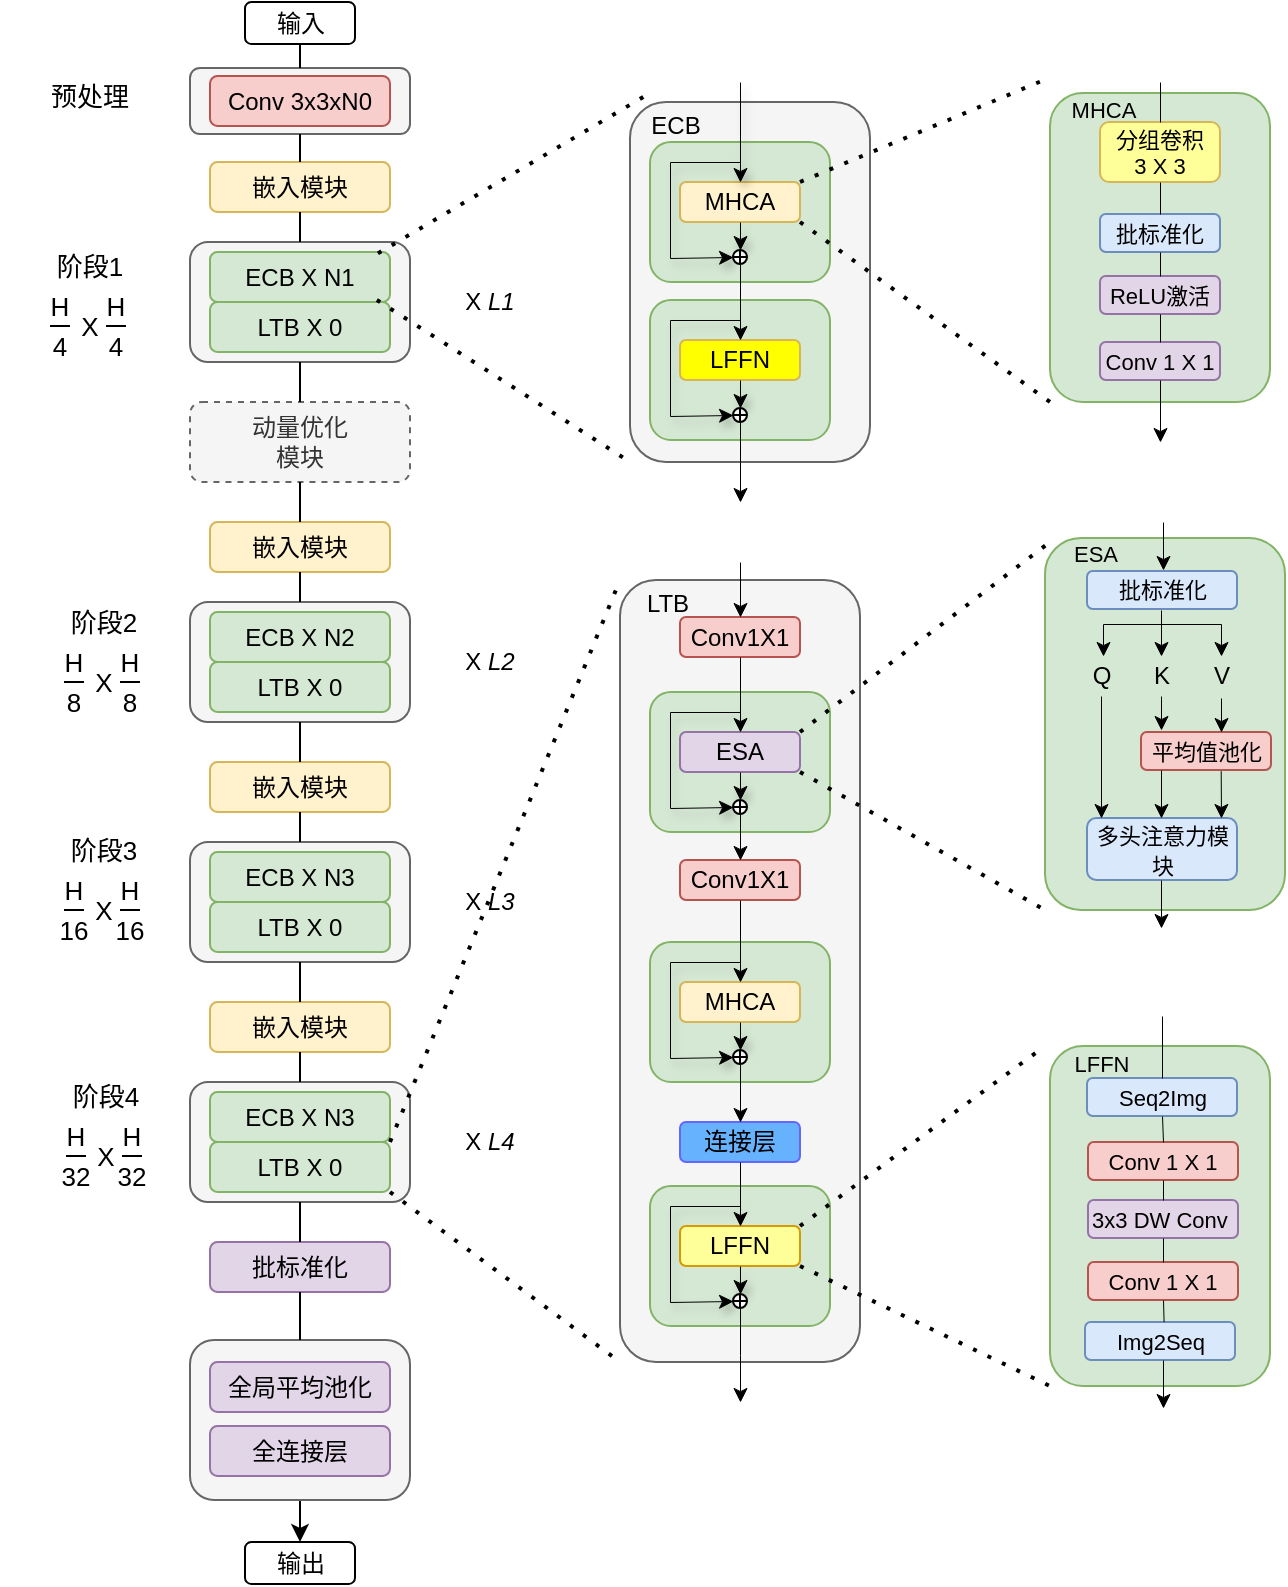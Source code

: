 <mxfile version="24.4.13" type="github">
  <diagram name="第 1 页" id="dL2JhPHmPu2rc8Nrpaij">
    <mxGraphModel dx="1027" dy="553" grid="1" gridSize="10" guides="1" tooltips="1" connect="1" arrows="1" fold="1" page="1" pageScale="1" pageWidth="827" pageHeight="1169" math="0" shadow="0">
      <root>
        <mxCell id="0" />
        <mxCell id="1" parent="0" />
        <mxCell id="4q-luSEJ-cqU_wQdithi-1" value="输入" style="rounded=1;whiteSpace=wrap;html=1;" vertex="1" parent="1">
          <mxGeometry x="207.5" y="70" width="55" height="21" as="geometry" />
        </mxCell>
        <mxCell id="4q-luSEJ-cqU_wQdithi-2" value="" style="whiteSpace=wrap;html=1;rounded=1;fillColor=#f5f5f5;fontColor=#333333;strokeColor=#666666;" vertex="1" parent="1">
          <mxGeometry x="180" y="103" width="110" height="33" as="geometry" />
        </mxCell>
        <mxCell id="4q-luSEJ-cqU_wQdithi-4" value="Conv 3x3xN0" style="whiteSpace=wrap;html=1;rounded=1;fillColor=#f8cecc;strokeColor=#b85450;" vertex="1" parent="1">
          <mxGeometry x="190" y="107" width="90" height="25" as="geometry" />
        </mxCell>
        <mxCell id="4q-luSEJ-cqU_wQdithi-7" value="嵌入模块" style="whiteSpace=wrap;html=1;rounded=1;fillColor=#fff2cc;strokeColor=#d6b656;" vertex="1" parent="1">
          <mxGeometry x="190" y="150" width="90" height="25" as="geometry" />
        </mxCell>
        <mxCell id="4q-luSEJ-cqU_wQdithi-11" value="" style="endArrow=none;html=1;rounded=0;exitX=0.5;exitY=1;exitDx=0;exitDy=0;entryX=0.5;entryY=0;entryDx=0;entryDy=0;" edge="1" parent="1" source="4q-luSEJ-cqU_wQdithi-1" target="4q-luSEJ-cqU_wQdithi-2">
          <mxGeometry width="50" height="50" relative="1" as="geometry">
            <mxPoint x="335" y="120" as="sourcePoint" />
            <mxPoint x="385" y="70" as="targetPoint" />
          </mxGeometry>
        </mxCell>
        <mxCell id="4q-luSEJ-cqU_wQdithi-12" value="" style="endArrow=none;html=1;rounded=0;entryX=0.5;entryY=1;entryDx=0;entryDy=0;exitX=0.5;exitY=0;exitDx=0;exitDy=0;" edge="1" parent="1" source="4q-luSEJ-cqU_wQdithi-7" target="4q-luSEJ-cqU_wQdithi-2">
          <mxGeometry width="50" height="50" relative="1" as="geometry">
            <mxPoint x="275" y="150" as="sourcePoint" />
            <mxPoint x="405" y="130" as="targetPoint" />
            <Array as="points">
              <mxPoint x="235" y="140" />
            </Array>
          </mxGeometry>
        </mxCell>
        <mxCell id="4q-luSEJ-cqU_wQdithi-13" value="" style="rounded=1;whiteSpace=wrap;html=1;fillColor=#f5f5f5;fontColor=#333333;strokeColor=#666666;" vertex="1" parent="1">
          <mxGeometry x="180" y="190" width="110" height="60" as="geometry" />
        </mxCell>
        <mxCell id="4q-luSEJ-cqU_wQdithi-14" value="ECB X N1" style="whiteSpace=wrap;html=1;rounded=1;fillColor=#d5e8d4;strokeColor=#82b366;" vertex="1" parent="1">
          <mxGeometry x="190" y="195" width="90" height="25" as="geometry" />
        </mxCell>
        <mxCell id="4q-luSEJ-cqU_wQdithi-15" value="LTB X 0" style="whiteSpace=wrap;html=1;rounded=1;fillColor=#d5e8d4;strokeColor=#82b366;" vertex="1" parent="1">
          <mxGeometry x="190" y="220" width="90" height="25" as="geometry" />
        </mxCell>
        <mxCell id="4q-luSEJ-cqU_wQdithi-16" value="动量优化&lt;div&gt;模块&lt;/div&gt;" style="rounded=1;whiteSpace=wrap;html=1;dashed=1;fillColor=#f5f5f5;fontColor=#333333;strokeColor=#666666;" vertex="1" parent="1">
          <mxGeometry x="180" y="270" width="110" height="40" as="geometry" />
        </mxCell>
        <mxCell id="4q-luSEJ-cqU_wQdithi-17" value="嵌入模块" style="whiteSpace=wrap;html=1;rounded=1;fillColor=#fff2cc;strokeColor=#d6b656;" vertex="1" parent="1">
          <mxGeometry x="190" y="330" width="90" height="25" as="geometry" />
        </mxCell>
        <mxCell id="4q-luSEJ-cqU_wQdithi-18" value="" style="rounded=1;whiteSpace=wrap;html=1;fillColor=#f5f5f5;fontColor=#333333;strokeColor=#666666;" vertex="1" parent="1">
          <mxGeometry x="180" y="370" width="110" height="60" as="geometry" />
        </mxCell>
        <mxCell id="4q-luSEJ-cqU_wQdithi-19" value="ECB X N2" style="whiteSpace=wrap;html=1;rounded=1;fillColor=#d5e8d4;strokeColor=#82b366;" vertex="1" parent="1">
          <mxGeometry x="190" y="375" width="90" height="25" as="geometry" />
        </mxCell>
        <mxCell id="4q-luSEJ-cqU_wQdithi-20" value="LTB X 0" style="whiteSpace=wrap;html=1;rounded=1;fillColor=#d5e8d4;strokeColor=#82b366;" vertex="1" parent="1">
          <mxGeometry x="190" y="400" width="90" height="25" as="geometry" />
        </mxCell>
        <mxCell id="4q-luSEJ-cqU_wQdithi-21" value="嵌入模块" style="whiteSpace=wrap;html=1;rounded=1;fillColor=#fff2cc;strokeColor=#d6b656;" vertex="1" parent="1">
          <mxGeometry x="190" y="450" width="90" height="25" as="geometry" />
        </mxCell>
        <mxCell id="4q-luSEJ-cqU_wQdithi-22" value="" style="rounded=1;whiteSpace=wrap;html=1;fillColor=#f5f5f5;fontColor=#333333;strokeColor=#666666;" vertex="1" parent="1">
          <mxGeometry x="180" y="490" width="110" height="60" as="geometry" />
        </mxCell>
        <mxCell id="4q-luSEJ-cqU_wQdithi-23" value="ECB X N3" style="whiteSpace=wrap;html=1;rounded=1;fillColor=#d5e8d4;strokeColor=#82b366;" vertex="1" parent="1">
          <mxGeometry x="190" y="495" width="90" height="25" as="geometry" />
        </mxCell>
        <mxCell id="4q-luSEJ-cqU_wQdithi-24" value="LTB X 0" style="whiteSpace=wrap;html=1;rounded=1;fillColor=#d5e8d4;strokeColor=#82b366;" vertex="1" parent="1">
          <mxGeometry x="190" y="520" width="90" height="25" as="geometry" />
        </mxCell>
        <mxCell id="4q-luSEJ-cqU_wQdithi-25" value="嵌入模块" style="whiteSpace=wrap;html=1;rounded=1;fillColor=#fff2cc;strokeColor=#d6b656;" vertex="1" parent="1">
          <mxGeometry x="190" y="570" width="90" height="25" as="geometry" />
        </mxCell>
        <mxCell id="4q-luSEJ-cqU_wQdithi-29" value="" style="rounded=1;whiteSpace=wrap;html=1;fillColor=#f5f5f5;fontColor=#333333;strokeColor=#666666;" vertex="1" parent="1">
          <mxGeometry x="180" y="610" width="110" height="60" as="geometry" />
        </mxCell>
        <mxCell id="4q-luSEJ-cqU_wQdithi-30" value="ECB X N3" style="whiteSpace=wrap;html=1;rounded=1;fillColor=#d5e8d4;strokeColor=#82b366;" vertex="1" parent="1">
          <mxGeometry x="190" y="615" width="90" height="25" as="geometry" />
        </mxCell>
        <mxCell id="4q-luSEJ-cqU_wQdithi-31" value="LTB X 0" style="whiteSpace=wrap;html=1;rounded=1;fillColor=#d5e8d4;strokeColor=#82b366;" vertex="1" parent="1">
          <mxGeometry x="190" y="640" width="90" height="25" as="geometry" />
        </mxCell>
        <mxCell id="4q-luSEJ-cqU_wQdithi-32" value="批标准化" style="whiteSpace=wrap;html=1;rounded=1;fillColor=#e1d5e7;strokeColor=#9673a6;" vertex="1" parent="1">
          <mxGeometry x="190" y="690" width="90" height="25" as="geometry" />
        </mxCell>
        <mxCell id="4q-luSEJ-cqU_wQdithi-38" value="" style="edgeStyle=orthogonalEdgeStyle;rounded=0;orthogonalLoop=1;jettySize=auto;html=1;" edge="1" parent="1" source="4q-luSEJ-cqU_wQdithi-33" target="4q-luSEJ-cqU_wQdithi-37">
          <mxGeometry relative="1" as="geometry" />
        </mxCell>
        <mxCell id="4q-luSEJ-cqU_wQdithi-33" value="" style="rounded=1;whiteSpace=wrap;html=1;fillColor=#f5f5f5;fontColor=#333333;strokeColor=#666666;" vertex="1" parent="1">
          <mxGeometry x="180" y="739" width="110" height="80" as="geometry" />
        </mxCell>
        <mxCell id="4q-luSEJ-cqU_wQdithi-34" value="全局平均池化" style="whiteSpace=wrap;html=1;rounded=1;fillColor=#e1d5e7;strokeColor=#9673a6;" vertex="1" parent="1">
          <mxGeometry x="190" y="750" width="90" height="25" as="geometry" />
        </mxCell>
        <mxCell id="4q-luSEJ-cqU_wQdithi-35" value="全连接层" style="whiteSpace=wrap;html=1;rounded=1;fillColor=#e1d5e7;strokeColor=#9673a6;" vertex="1" parent="1">
          <mxGeometry x="190" y="782" width="90" height="25" as="geometry" />
        </mxCell>
        <mxCell id="4q-luSEJ-cqU_wQdithi-37" value="输出" style="whiteSpace=wrap;html=1;rounded=1;" vertex="1" parent="1">
          <mxGeometry x="207.5" y="840" width="55" height="21" as="geometry" />
        </mxCell>
        <mxCell id="4q-luSEJ-cqU_wQdithi-39" value="" style="endArrow=none;html=1;rounded=0;entryX=0.5;entryY=1;entryDx=0;entryDy=0;exitX=0.5;exitY=0;exitDx=0;exitDy=0;" edge="1" parent="1" source="4q-luSEJ-cqU_wQdithi-13" target="4q-luSEJ-cqU_wQdithi-7">
          <mxGeometry width="50" height="50" relative="1" as="geometry">
            <mxPoint x="340" y="180" as="sourcePoint" />
            <mxPoint x="390" y="130" as="targetPoint" />
          </mxGeometry>
        </mxCell>
        <mxCell id="4q-luSEJ-cqU_wQdithi-40" value="" style="endArrow=none;html=1;rounded=0;exitX=0.5;exitY=1;exitDx=0;exitDy=0;entryX=0.5;entryY=0;entryDx=0;entryDy=0;" edge="1" parent="1" source="4q-luSEJ-cqU_wQdithi-13" target="4q-luSEJ-cqU_wQdithi-16">
          <mxGeometry width="50" height="50" relative="1" as="geometry">
            <mxPoint x="370" y="270" as="sourcePoint" />
            <mxPoint x="420" y="220" as="targetPoint" />
          </mxGeometry>
        </mxCell>
        <mxCell id="4q-luSEJ-cqU_wQdithi-41" value="" style="endArrow=none;html=1;rounded=0;exitX=0.5;exitY=1;exitDx=0;exitDy=0;entryX=0.5;entryY=0;entryDx=0;entryDy=0;" edge="1" parent="1" source="4q-luSEJ-cqU_wQdithi-16" target="4q-luSEJ-cqU_wQdithi-17">
          <mxGeometry width="50" height="50" relative="1" as="geometry">
            <mxPoint x="450" y="300" as="sourcePoint" />
            <mxPoint x="500" y="250" as="targetPoint" />
          </mxGeometry>
        </mxCell>
        <mxCell id="4q-luSEJ-cqU_wQdithi-42" value="" style="endArrow=none;html=1;rounded=0;exitX=0.5;exitY=1;exitDx=0;exitDy=0;entryX=0.5;entryY=0;entryDx=0;entryDy=0;" edge="1" parent="1" source="4q-luSEJ-cqU_wQdithi-17" target="4q-luSEJ-cqU_wQdithi-18">
          <mxGeometry width="50" height="50" relative="1" as="geometry">
            <mxPoint x="400" y="340" as="sourcePoint" />
            <mxPoint x="450" y="290" as="targetPoint" />
          </mxGeometry>
        </mxCell>
        <mxCell id="4q-luSEJ-cqU_wQdithi-43" value="" style="endArrow=none;html=1;rounded=0;exitX=0.5;exitY=1;exitDx=0;exitDy=0;entryX=0.5;entryY=0;entryDx=0;entryDy=0;" edge="1" parent="1" source="4q-luSEJ-cqU_wQdithi-18" target="4q-luSEJ-cqU_wQdithi-21">
          <mxGeometry width="50" height="50" relative="1" as="geometry">
            <mxPoint x="360" y="400" as="sourcePoint" />
            <mxPoint x="410" y="350" as="targetPoint" />
          </mxGeometry>
        </mxCell>
        <mxCell id="4q-luSEJ-cqU_wQdithi-44" value="" style="endArrow=none;html=1;rounded=0;exitX=0.5;exitY=1;exitDx=0;exitDy=0;entryX=0.5;entryY=0;entryDx=0;entryDy=0;" edge="1" parent="1" source="4q-luSEJ-cqU_wQdithi-21" target="4q-luSEJ-cqU_wQdithi-22">
          <mxGeometry width="50" height="50" relative="1" as="geometry">
            <mxPoint x="380" y="500" as="sourcePoint" />
            <mxPoint x="430" y="450" as="targetPoint" />
          </mxGeometry>
        </mxCell>
        <mxCell id="4q-luSEJ-cqU_wQdithi-45" value="" style="endArrow=none;html=1;rounded=0;exitX=0.5;exitY=1;exitDx=0;exitDy=0;entryX=0.5;entryY=0;entryDx=0;entryDy=0;" edge="1" parent="1" source="4q-luSEJ-cqU_wQdithi-22" target="4q-luSEJ-cqU_wQdithi-25">
          <mxGeometry width="50" height="50" relative="1" as="geometry">
            <mxPoint x="400" y="550" as="sourcePoint" />
            <mxPoint x="450" y="500" as="targetPoint" />
          </mxGeometry>
        </mxCell>
        <mxCell id="4q-luSEJ-cqU_wQdithi-46" value="" style="endArrow=none;html=1;rounded=0;exitX=0.5;exitY=1;exitDx=0;exitDy=0;entryX=0.5;entryY=0;entryDx=0;entryDy=0;" edge="1" parent="1" source="4q-luSEJ-cqU_wQdithi-25" target="4q-luSEJ-cqU_wQdithi-29">
          <mxGeometry width="50" height="50" relative="1" as="geometry">
            <mxPoint x="360" y="660" as="sourcePoint" />
            <mxPoint x="410" y="610" as="targetPoint" />
          </mxGeometry>
        </mxCell>
        <mxCell id="4q-luSEJ-cqU_wQdithi-47" value="" style="endArrow=none;html=1;rounded=0;exitX=0.5;exitY=1;exitDx=0;exitDy=0;entryX=0.5;entryY=0;entryDx=0;entryDy=0;" edge="1" parent="1" source="4q-luSEJ-cqU_wQdithi-29" target="4q-luSEJ-cqU_wQdithi-32">
          <mxGeometry width="50" height="50" relative="1" as="geometry">
            <mxPoint x="410" y="700" as="sourcePoint" />
            <mxPoint x="460" y="650" as="targetPoint" />
          </mxGeometry>
        </mxCell>
        <mxCell id="4q-luSEJ-cqU_wQdithi-48" value="" style="endArrow=none;html=1;rounded=0;exitX=0.5;exitY=1;exitDx=0;exitDy=0;entryX=0.5;entryY=0;entryDx=0;entryDy=0;" edge="1" parent="1" source="4q-luSEJ-cqU_wQdithi-32" target="4q-luSEJ-cqU_wQdithi-33">
          <mxGeometry width="50" height="50" relative="1" as="geometry">
            <mxPoint x="360" y="730" as="sourcePoint" />
            <mxPoint x="410" y="680" as="targetPoint" />
          </mxGeometry>
        </mxCell>
        <mxCell id="4q-luSEJ-cqU_wQdithi-49" value="&lt;font style=&quot;font-size: 13px;&quot;&gt;预处理&lt;/font&gt;" style="text;html=1;align=center;verticalAlign=middle;whiteSpace=wrap;rounded=0;" vertex="1" parent="1">
          <mxGeometry x="100" y="102" width="60" height="30" as="geometry" />
        </mxCell>
        <mxCell id="4q-luSEJ-cqU_wQdithi-50" value="&lt;font style=&quot;font-size: 13px;&quot;&gt;阶段1&lt;/font&gt;" style="text;html=1;align=center;verticalAlign=middle;whiteSpace=wrap;rounded=0;" vertex="1" parent="1">
          <mxGeometry x="100" y="187" width="60" height="30" as="geometry" />
        </mxCell>
        <mxCell id="4q-luSEJ-cqU_wQdithi-53" value="" style="line;strokeWidth=1;rotatable=0;dashed=0;labelPosition=right;align=left;verticalAlign=middle;spacingTop=0;spacingLeft=6;points=[];portConstraint=eastwest;" vertex="1" parent="1">
          <mxGeometry x="110" y="227" width="10" height="10" as="geometry" />
        </mxCell>
        <mxCell id="4q-luSEJ-cqU_wQdithi-54" value="&lt;span style=&quot;font-size: 13px;&quot;&gt;H&lt;/span&gt;" style="text;html=1;align=center;verticalAlign=middle;whiteSpace=wrap;rounded=0;" vertex="1" parent="1">
          <mxGeometry x="85" y="207" width="60" height="30" as="geometry" />
        </mxCell>
        <mxCell id="4q-luSEJ-cqU_wQdithi-55" value="&lt;span style=&quot;font-size: 13px;&quot;&gt;4&lt;/span&gt;" style="text;html=1;align=center;verticalAlign=middle;whiteSpace=wrap;rounded=0;" vertex="1" parent="1">
          <mxGeometry x="85" y="227" width="60" height="30" as="geometry" />
        </mxCell>
        <mxCell id="4q-luSEJ-cqU_wQdithi-59" value="" style="line;strokeWidth=1;rotatable=0;dashed=0;labelPosition=right;align=left;verticalAlign=middle;spacingTop=0;spacingLeft=6;points=[];portConstraint=eastwest;" vertex="1" parent="1">
          <mxGeometry x="138" y="227" width="10" height="10" as="geometry" />
        </mxCell>
        <mxCell id="4q-luSEJ-cqU_wQdithi-60" value="&lt;span style=&quot;font-size: 13px;&quot;&gt;H&lt;/span&gt;" style="text;html=1;align=center;verticalAlign=middle;whiteSpace=wrap;rounded=0;" vertex="1" parent="1">
          <mxGeometry x="113" y="207" width="60" height="30" as="geometry" />
        </mxCell>
        <mxCell id="4q-luSEJ-cqU_wQdithi-61" value="&lt;span style=&quot;font-size: 13px;&quot;&gt;4&lt;/span&gt;" style="text;html=1;align=center;verticalAlign=middle;whiteSpace=wrap;rounded=0;" vertex="1" parent="1">
          <mxGeometry x="113" y="227" width="60" height="30" as="geometry" />
        </mxCell>
        <mxCell id="4q-luSEJ-cqU_wQdithi-62" value="&lt;span style=&quot;font-size: 13px;&quot;&gt;X&lt;/span&gt;" style="text;html=1;align=center;verticalAlign=middle;whiteSpace=wrap;rounded=0;" vertex="1" parent="1">
          <mxGeometry x="100" y="217" width="60" height="30" as="geometry" />
        </mxCell>
        <mxCell id="4q-luSEJ-cqU_wQdithi-63" value="&lt;span style=&quot;font-size: 13px;&quot;&gt;阶段2&lt;/span&gt;" style="text;html=1;align=center;verticalAlign=middle;whiteSpace=wrap;rounded=0;" vertex="1" parent="1">
          <mxGeometry x="107" y="365" width="60" height="30" as="geometry" />
        </mxCell>
        <mxCell id="4q-luSEJ-cqU_wQdithi-64" value="" style="line;strokeWidth=1;rotatable=0;dashed=0;labelPosition=right;align=left;verticalAlign=middle;spacingTop=0;spacingLeft=6;points=[];portConstraint=eastwest;" vertex="1" parent="1">
          <mxGeometry x="117" y="405" width="10" height="10" as="geometry" />
        </mxCell>
        <mxCell id="4q-luSEJ-cqU_wQdithi-65" value="&lt;span style=&quot;font-size: 13px;&quot;&gt;H&lt;/span&gt;" style="text;html=1;align=center;verticalAlign=middle;whiteSpace=wrap;rounded=0;" vertex="1" parent="1">
          <mxGeometry x="92" y="385" width="60" height="30" as="geometry" />
        </mxCell>
        <mxCell id="4q-luSEJ-cqU_wQdithi-66" value="&lt;span style=&quot;font-size: 13px;&quot;&gt;8&lt;/span&gt;" style="text;html=1;align=center;verticalAlign=middle;whiteSpace=wrap;rounded=0;" vertex="1" parent="1">
          <mxGeometry x="92" y="405" width="60" height="30" as="geometry" />
        </mxCell>
        <mxCell id="4q-luSEJ-cqU_wQdithi-67" value="" style="line;strokeWidth=1;rotatable=0;dashed=0;labelPosition=right;align=left;verticalAlign=middle;spacingTop=0;spacingLeft=6;points=[];portConstraint=eastwest;" vertex="1" parent="1">
          <mxGeometry x="145" y="405" width="10" height="10" as="geometry" />
        </mxCell>
        <mxCell id="4q-luSEJ-cqU_wQdithi-68" value="&lt;span style=&quot;font-size: 13px;&quot;&gt;H&lt;/span&gt;" style="text;html=1;align=center;verticalAlign=middle;whiteSpace=wrap;rounded=0;" vertex="1" parent="1">
          <mxGeometry x="120" y="385" width="60" height="30" as="geometry" />
        </mxCell>
        <mxCell id="4q-luSEJ-cqU_wQdithi-69" value="&lt;span style=&quot;font-size: 13px;&quot;&gt;8&lt;/span&gt;" style="text;html=1;align=center;verticalAlign=middle;whiteSpace=wrap;rounded=0;" vertex="1" parent="1">
          <mxGeometry x="120" y="405" width="60" height="30" as="geometry" />
        </mxCell>
        <mxCell id="4q-luSEJ-cqU_wQdithi-70" value="&lt;span style=&quot;font-size: 13px;&quot;&gt;X&lt;/span&gt;" style="text;html=1;align=center;verticalAlign=middle;whiteSpace=wrap;rounded=0;" vertex="1" parent="1">
          <mxGeometry x="107" y="395" width="60" height="30" as="geometry" />
        </mxCell>
        <mxCell id="4q-luSEJ-cqU_wQdithi-71" value="&lt;span style=&quot;font-size: 13px;&quot;&gt;阶段3&lt;/span&gt;" style="text;html=1;align=center;verticalAlign=middle;whiteSpace=wrap;rounded=0;" vertex="1" parent="1">
          <mxGeometry x="107" y="479" width="60" height="30" as="geometry" />
        </mxCell>
        <mxCell id="4q-luSEJ-cqU_wQdithi-72" value="" style="line;strokeWidth=1;rotatable=0;dashed=0;labelPosition=right;align=left;verticalAlign=middle;spacingTop=0;spacingLeft=6;points=[];portConstraint=eastwest;" vertex="1" parent="1">
          <mxGeometry x="117" y="519" width="10" height="10" as="geometry" />
        </mxCell>
        <mxCell id="4q-luSEJ-cqU_wQdithi-73" value="&lt;span style=&quot;font-size: 13px;&quot;&gt;H&lt;/span&gt;" style="text;html=1;align=center;verticalAlign=middle;whiteSpace=wrap;rounded=0;" vertex="1" parent="1">
          <mxGeometry x="92" y="499" width="60" height="30" as="geometry" />
        </mxCell>
        <mxCell id="4q-luSEJ-cqU_wQdithi-74" value="&lt;span style=&quot;font-size: 13px;&quot;&gt;16&lt;/span&gt;" style="text;html=1;align=center;verticalAlign=middle;whiteSpace=wrap;rounded=0;" vertex="1" parent="1">
          <mxGeometry x="92" y="519" width="60" height="30" as="geometry" />
        </mxCell>
        <mxCell id="4q-luSEJ-cqU_wQdithi-75" value="" style="line;strokeWidth=1;rotatable=0;dashed=0;labelPosition=right;align=left;verticalAlign=middle;spacingTop=0;spacingLeft=6;points=[];portConstraint=eastwest;" vertex="1" parent="1">
          <mxGeometry x="145" y="519" width="10" height="10" as="geometry" />
        </mxCell>
        <mxCell id="4q-luSEJ-cqU_wQdithi-76" value="&lt;span style=&quot;font-size: 13px;&quot;&gt;H&lt;/span&gt;" style="text;html=1;align=center;verticalAlign=middle;whiteSpace=wrap;rounded=0;" vertex="1" parent="1">
          <mxGeometry x="120" y="499" width="60" height="30" as="geometry" />
        </mxCell>
        <mxCell id="4q-luSEJ-cqU_wQdithi-77" value="&lt;span style=&quot;font-size: 13px;&quot;&gt;16&lt;/span&gt;" style="text;html=1;align=center;verticalAlign=middle;whiteSpace=wrap;rounded=0;" vertex="1" parent="1">
          <mxGeometry x="120" y="519" width="60" height="30" as="geometry" />
        </mxCell>
        <mxCell id="4q-luSEJ-cqU_wQdithi-78" value="&lt;span style=&quot;font-size: 13px;&quot;&gt;X&lt;/span&gt;" style="text;html=1;align=center;verticalAlign=middle;whiteSpace=wrap;rounded=0;" vertex="1" parent="1">
          <mxGeometry x="107" y="509" width="60" height="30" as="geometry" />
        </mxCell>
        <mxCell id="4q-luSEJ-cqU_wQdithi-79" value="&lt;span style=&quot;font-size: 13px;&quot;&gt;阶段4&lt;/span&gt;" style="text;html=1;align=center;verticalAlign=middle;whiteSpace=wrap;rounded=0;" vertex="1" parent="1">
          <mxGeometry x="108" y="602" width="60" height="30" as="geometry" />
        </mxCell>
        <mxCell id="4q-luSEJ-cqU_wQdithi-80" value="" style="line;strokeWidth=1;rotatable=0;dashed=0;labelPosition=right;align=left;verticalAlign=middle;spacingTop=0;spacingLeft=6;points=[];portConstraint=eastwest;" vertex="1" parent="1">
          <mxGeometry x="118" y="642" width="10" height="10" as="geometry" />
        </mxCell>
        <mxCell id="4q-luSEJ-cqU_wQdithi-81" value="&lt;span style=&quot;font-size: 13px;&quot;&gt;H&lt;/span&gt;" style="text;html=1;align=center;verticalAlign=middle;whiteSpace=wrap;rounded=0;" vertex="1" parent="1">
          <mxGeometry x="93" y="622" width="60" height="30" as="geometry" />
        </mxCell>
        <mxCell id="4q-luSEJ-cqU_wQdithi-82" value="&lt;span style=&quot;font-size: 13px;&quot;&gt;32&lt;/span&gt;" style="text;html=1;align=center;verticalAlign=middle;whiteSpace=wrap;rounded=0;" vertex="1" parent="1">
          <mxGeometry x="93" y="642" width="60" height="30" as="geometry" />
        </mxCell>
        <mxCell id="4q-luSEJ-cqU_wQdithi-83" value="" style="line;strokeWidth=1;rotatable=0;dashed=0;labelPosition=right;align=left;verticalAlign=middle;spacingTop=0;spacingLeft=6;points=[];portConstraint=eastwest;" vertex="1" parent="1">
          <mxGeometry x="146" y="642" width="10" height="10" as="geometry" />
        </mxCell>
        <mxCell id="4q-luSEJ-cqU_wQdithi-84" value="&lt;span style=&quot;font-size: 13px;&quot;&gt;H&lt;/span&gt;" style="text;html=1;align=center;verticalAlign=middle;whiteSpace=wrap;rounded=0;" vertex="1" parent="1">
          <mxGeometry x="121" y="622" width="60" height="30" as="geometry" />
        </mxCell>
        <mxCell id="4q-luSEJ-cqU_wQdithi-85" value="&lt;span style=&quot;font-size: 13px;&quot;&gt;32&lt;/span&gt;" style="text;html=1;align=center;verticalAlign=middle;whiteSpace=wrap;rounded=0;" vertex="1" parent="1">
          <mxGeometry x="121" y="642" width="60" height="30" as="geometry" />
        </mxCell>
        <mxCell id="4q-luSEJ-cqU_wQdithi-86" value="&lt;span style=&quot;font-size: 13px;&quot;&gt;X&lt;/span&gt;" style="text;html=1;align=center;verticalAlign=middle;whiteSpace=wrap;rounded=0;" vertex="1" parent="1">
          <mxGeometry x="108" y="632" width="60" height="30" as="geometry" />
        </mxCell>
        <mxCell id="4q-luSEJ-cqU_wQdithi-87" value="X &lt;i&gt;L1&lt;/i&gt;" style="text;html=1;align=center;verticalAlign=middle;whiteSpace=wrap;rounded=0;" vertex="1" parent="1">
          <mxGeometry x="300" y="205" width="60" height="30" as="geometry" />
        </mxCell>
        <mxCell id="4q-luSEJ-cqU_wQdithi-88" value="X &lt;i&gt;L2&lt;/i&gt;" style="text;html=1;align=center;verticalAlign=middle;whiteSpace=wrap;rounded=0;" vertex="1" parent="1">
          <mxGeometry x="300" y="385" width="60" height="30" as="geometry" />
        </mxCell>
        <mxCell id="4q-luSEJ-cqU_wQdithi-89" value="X &lt;i&gt;L3&lt;/i&gt;" style="text;html=1;align=center;verticalAlign=middle;whiteSpace=wrap;rounded=0;" vertex="1" parent="1">
          <mxGeometry x="300" y="505" width="60" height="30" as="geometry" />
        </mxCell>
        <mxCell id="4q-luSEJ-cqU_wQdithi-90" value="X &lt;i&gt;L4&lt;/i&gt;" style="text;html=1;align=center;verticalAlign=middle;whiteSpace=wrap;rounded=0;" vertex="1" parent="1">
          <mxGeometry x="300" y="625" width="60" height="30" as="geometry" />
        </mxCell>
        <mxCell id="4q-luSEJ-cqU_wQdithi-91" value="" style="rounded=1;whiteSpace=wrap;html=1;fillColor=#f5f5f5;fontColor=#333333;strokeColor=#666666;" vertex="1" parent="1">
          <mxGeometry x="400" y="120" width="120" height="180" as="geometry" />
        </mxCell>
        <mxCell id="4q-luSEJ-cqU_wQdithi-92" value="" style="rounded=1;whiteSpace=wrap;html=1;fillColor=#d5e8d4;strokeColor=#82b366;" vertex="1" parent="1">
          <mxGeometry x="410" y="140" width="90" height="70" as="geometry" />
        </mxCell>
        <mxCell id="4q-luSEJ-cqU_wQdithi-94" value="MHCA" style="rounded=1;whiteSpace=wrap;html=1;fillColor=#fff2cc;strokeColor=#d6b656;" vertex="1" parent="1">
          <mxGeometry x="425" y="160" width="60" height="20" as="geometry" />
        </mxCell>
        <mxCell id="4q-luSEJ-cqU_wQdithi-95" value="" style="endArrow=classic;html=1;rounded=1;entryX=0.5;entryY=0;entryDx=0;entryDy=0;strokeWidth=0.5;curved=0;shadow=1;" edge="1" parent="1" target="4q-luSEJ-cqU_wQdithi-94">
          <mxGeometry width="50" height="50" relative="1" as="geometry">
            <mxPoint x="455" y="110" as="sourcePoint" />
            <mxPoint x="500" y="70" as="targetPoint" />
          </mxGeometry>
        </mxCell>
        <mxCell id="4q-luSEJ-cqU_wQdithi-98" value="" style="verticalLabelPosition=bottom;verticalAlign=top;html=1;shape=mxgraph.flowchart.summing_function;" vertex="1" parent="1">
          <mxGeometry x="451.5" y="194" width="7" height="7" as="geometry" />
        </mxCell>
        <mxCell id="4q-luSEJ-cqU_wQdithi-103" value="" style="endArrow=classic;html=1;rounded=1;entryX=0.5;entryY=0;entryDx=0;entryDy=0;strokeWidth=0.5;curved=0;shadow=1;exitX=0.5;exitY=1;exitDx=0;exitDy=0;entryPerimeter=0;" edge="1" parent="1" source="4q-luSEJ-cqU_wQdithi-94" target="4q-luSEJ-cqU_wQdithi-98">
          <mxGeometry width="50" height="50" relative="1" as="geometry">
            <mxPoint x="580" y="135" as="sourcePoint" />
            <mxPoint x="580" y="175" as="targetPoint" />
          </mxGeometry>
        </mxCell>
        <mxCell id="4q-luSEJ-cqU_wQdithi-105" value="" style="endArrow=classic;html=1;rounded=0;strokeWidth=0.5;curved=0;shadow=1;entryX=0;entryY=0.5;entryDx=0;entryDy=0;entryPerimeter=0;" edge="1" parent="1" target="4q-luSEJ-cqU_wQdithi-98">
          <mxGeometry width="50" height="50" relative="1" as="geometry">
            <mxPoint x="455" y="150" as="sourcePoint" />
            <mxPoint x="455" y="185" as="targetPoint" />
            <Array as="points">
              <mxPoint x="420" y="150" />
              <mxPoint x="420" y="198" />
            </Array>
          </mxGeometry>
        </mxCell>
        <mxCell id="4q-luSEJ-cqU_wQdithi-107" value="" style="rounded=1;whiteSpace=wrap;html=1;fillColor=#d5e8d4;strokeColor=#82b366;" vertex="1" parent="1">
          <mxGeometry x="410" y="219" width="90" height="70" as="geometry" />
        </mxCell>
        <mxCell id="4q-luSEJ-cqU_wQdithi-108" value="LFFN" style="rounded=1;whiteSpace=wrap;html=1;fillColor=#FFFF00;strokeColor=#d6b656;" vertex="1" parent="1">
          <mxGeometry x="425" y="239" width="60" height="20" as="geometry" />
        </mxCell>
        <mxCell id="4q-luSEJ-cqU_wQdithi-113" style="edgeStyle=orthogonalEdgeStyle;rounded=0;orthogonalLoop=1;jettySize=auto;html=1;exitX=0.5;exitY=1;exitDx=0;exitDy=0;exitPerimeter=0;strokeWidth=0.5;" edge="1" parent="1" source="4q-luSEJ-cqU_wQdithi-109">
          <mxGeometry relative="1" as="geometry">
            <mxPoint x="455" y="320" as="targetPoint" />
          </mxGeometry>
        </mxCell>
        <mxCell id="4q-luSEJ-cqU_wQdithi-109" value="" style="verticalLabelPosition=bottom;verticalAlign=top;html=1;shape=mxgraph.flowchart.summing_function;" vertex="1" parent="1">
          <mxGeometry x="451.5" y="273" width="7" height="7" as="geometry" />
        </mxCell>
        <mxCell id="4q-luSEJ-cqU_wQdithi-110" value="" style="endArrow=classic;html=1;rounded=1;entryX=0.5;entryY=0;entryDx=0;entryDy=0;strokeWidth=0.5;curved=0;shadow=1;exitX=0.5;exitY=1;exitDx=0;exitDy=0;entryPerimeter=0;" edge="1" source="4q-luSEJ-cqU_wQdithi-108" target="4q-luSEJ-cqU_wQdithi-109" parent="1">
          <mxGeometry width="50" height="50" relative="1" as="geometry">
            <mxPoint x="580" y="214" as="sourcePoint" />
            <mxPoint x="580" y="254" as="targetPoint" />
          </mxGeometry>
        </mxCell>
        <mxCell id="4q-luSEJ-cqU_wQdithi-111" value="" style="endArrow=classic;html=1;rounded=0;strokeWidth=0.5;curved=0;shadow=1;entryX=0;entryY=0.5;entryDx=0;entryDy=0;entryPerimeter=0;" edge="1" target="4q-luSEJ-cqU_wQdithi-109" parent="1">
          <mxGeometry width="50" height="50" relative="1" as="geometry">
            <mxPoint x="455" y="229" as="sourcePoint" />
            <mxPoint x="455" y="264" as="targetPoint" />
            <Array as="points">
              <mxPoint x="420" y="229" />
              <mxPoint x="420" y="277" />
            </Array>
          </mxGeometry>
        </mxCell>
        <mxCell id="4q-luSEJ-cqU_wQdithi-112" style="edgeStyle=orthogonalEdgeStyle;rounded=0;orthogonalLoop=1;jettySize=auto;html=1;exitX=0.5;exitY=1;exitDx=0;exitDy=0;exitPerimeter=0;entryX=0.5;entryY=0;entryDx=0;entryDy=0;strokeWidth=0.5;" edge="1" parent="1" source="4q-luSEJ-cqU_wQdithi-98" target="4q-luSEJ-cqU_wQdithi-108">
          <mxGeometry relative="1" as="geometry" />
        </mxCell>
        <mxCell id="4q-luSEJ-cqU_wQdithi-114" value="ECB" style="text;html=1;align=center;verticalAlign=middle;whiteSpace=wrap;rounded=0;" vertex="1" parent="1">
          <mxGeometry x="392.5" y="117" width="60" height="30" as="geometry" />
        </mxCell>
        <mxCell id="4q-luSEJ-cqU_wQdithi-115" value="" style="endArrow=none;dashed=1;html=1;dashPattern=1 3;strokeWidth=2;rounded=0;exitX=0.933;exitY=0.027;exitDx=0;exitDy=0;exitPerimeter=0;entryX=0.25;entryY=0;entryDx=0;entryDy=0;" edge="1" parent="1" source="4q-luSEJ-cqU_wQdithi-14" target="4q-luSEJ-cqU_wQdithi-114">
          <mxGeometry width="50" height="50" relative="1" as="geometry">
            <mxPoint x="340" y="160" as="sourcePoint" />
            <mxPoint x="390" y="110" as="targetPoint" />
          </mxGeometry>
        </mxCell>
        <mxCell id="4q-luSEJ-cqU_wQdithi-116" value="" style="endArrow=none;dashed=1;html=1;dashPattern=1 3;strokeWidth=2;rounded=0;exitX=0.927;exitY=0.96;exitDx=0;exitDy=0;exitPerimeter=0;entryX=0;entryY=1;entryDx=0;entryDy=0;" edge="1" parent="1" source="4q-luSEJ-cqU_wQdithi-14" target="4q-luSEJ-cqU_wQdithi-91">
          <mxGeometry width="50" height="50" relative="1" as="geometry">
            <mxPoint x="284" y="206" as="sourcePoint" />
            <mxPoint x="418" y="127" as="targetPoint" />
          </mxGeometry>
        </mxCell>
        <mxCell id="4q-luSEJ-cqU_wQdithi-117" value="" style="rounded=1;whiteSpace=wrap;html=1;fillColor=#f5f5f5;fontColor=#333333;strokeColor=#666666;" vertex="1" parent="1">
          <mxGeometry x="395" y="359" width="120" height="391" as="geometry" />
        </mxCell>
        <mxCell id="4q-luSEJ-cqU_wQdithi-118" value="Conv1X1" style="rounded=1;whiteSpace=wrap;html=1;fillColor=#f8cecc;strokeColor=#b85450;" vertex="1" parent="1">
          <mxGeometry x="425" y="377.5" width="60" height="20" as="geometry" />
        </mxCell>
        <mxCell id="4q-luSEJ-cqU_wQdithi-119" value="" style="rounded=1;whiteSpace=wrap;html=1;fillColor=#d5e8d4;strokeColor=#82b366;" vertex="1" parent="1">
          <mxGeometry x="410" y="415" width="90" height="70" as="geometry" />
        </mxCell>
        <mxCell id="4q-luSEJ-cqU_wQdithi-120" value="ESA" style="rounded=1;whiteSpace=wrap;html=1;fillColor=#e1d5e7;strokeColor=#9673a6;" vertex="1" parent="1">
          <mxGeometry x="425" y="435" width="60" height="20" as="geometry" />
        </mxCell>
        <mxCell id="4q-luSEJ-cqU_wQdithi-121" value="" style="verticalLabelPosition=bottom;verticalAlign=top;html=1;shape=mxgraph.flowchart.summing_function;" vertex="1" parent="1">
          <mxGeometry x="451.5" y="469" width="7" height="7" as="geometry" />
        </mxCell>
        <mxCell id="4q-luSEJ-cqU_wQdithi-122" value="" style="endArrow=classic;html=1;rounded=1;entryX=0.5;entryY=0;entryDx=0;entryDy=0;strokeWidth=0.5;curved=0;shadow=1;exitX=0.5;exitY=1;exitDx=0;exitDy=0;entryPerimeter=0;" edge="1" source="4q-luSEJ-cqU_wQdithi-120" target="4q-luSEJ-cqU_wQdithi-121" parent="1">
          <mxGeometry width="50" height="50" relative="1" as="geometry">
            <mxPoint x="580" y="410" as="sourcePoint" />
            <mxPoint x="580" y="450" as="targetPoint" />
          </mxGeometry>
        </mxCell>
        <mxCell id="4q-luSEJ-cqU_wQdithi-123" value="" style="endArrow=classic;html=1;rounded=0;strokeWidth=0.5;curved=0;shadow=1;entryX=0;entryY=0.5;entryDx=0;entryDy=0;entryPerimeter=0;" edge="1" target="4q-luSEJ-cqU_wQdithi-121" parent="1">
          <mxGeometry width="50" height="50" relative="1" as="geometry">
            <mxPoint x="455" y="425" as="sourcePoint" />
            <mxPoint x="455" y="460" as="targetPoint" />
            <Array as="points">
              <mxPoint x="420" y="425" />
              <mxPoint x="420" y="473" />
            </Array>
          </mxGeometry>
        </mxCell>
        <mxCell id="4q-luSEJ-cqU_wQdithi-124" value="Conv1X1" style="rounded=1;whiteSpace=wrap;html=1;fillColor=#f8cecc;strokeColor=#b85450;" vertex="1" parent="1">
          <mxGeometry x="425" y="499" width="60" height="20" as="geometry" />
        </mxCell>
        <mxCell id="4q-luSEJ-cqU_wQdithi-125" value="" style="rounded=1;whiteSpace=wrap;html=1;fillColor=#d5e8d4;strokeColor=#82b366;" vertex="1" parent="1">
          <mxGeometry x="410" y="540" width="90" height="70" as="geometry" />
        </mxCell>
        <mxCell id="4q-luSEJ-cqU_wQdithi-126" value="MHCA" style="rounded=1;whiteSpace=wrap;html=1;fillColor=#fff2cc;strokeColor=#d6b656;" vertex="1" parent="1">
          <mxGeometry x="425" y="560" width="60" height="20" as="geometry" />
        </mxCell>
        <mxCell id="4q-luSEJ-cqU_wQdithi-127" value="" style="verticalLabelPosition=bottom;verticalAlign=top;html=1;shape=mxgraph.flowchart.summing_function;" vertex="1" parent="1">
          <mxGeometry x="451.5" y="594" width="7" height="7" as="geometry" />
        </mxCell>
        <mxCell id="4q-luSEJ-cqU_wQdithi-128" value="" style="endArrow=classic;html=1;rounded=1;entryX=0.5;entryY=0;entryDx=0;entryDy=0;strokeWidth=0.5;curved=0;shadow=1;exitX=0.5;exitY=1;exitDx=0;exitDy=0;entryPerimeter=0;" edge="1" source="4q-luSEJ-cqU_wQdithi-126" target="4q-luSEJ-cqU_wQdithi-127" parent="1">
          <mxGeometry width="50" height="50" relative="1" as="geometry">
            <mxPoint x="580" y="535" as="sourcePoint" />
            <mxPoint x="580" y="575" as="targetPoint" />
          </mxGeometry>
        </mxCell>
        <mxCell id="4q-luSEJ-cqU_wQdithi-129" value="" style="endArrow=classic;html=1;rounded=0;strokeWidth=0.5;curved=0;shadow=1;entryX=0;entryY=0.5;entryDx=0;entryDy=0;entryPerimeter=0;" edge="1" target="4q-luSEJ-cqU_wQdithi-127" parent="1">
          <mxGeometry width="50" height="50" relative="1" as="geometry">
            <mxPoint x="455" y="550" as="sourcePoint" />
            <mxPoint x="455" y="585" as="targetPoint" />
            <Array as="points">
              <mxPoint x="420" y="550" />
              <mxPoint x="420" y="598" />
            </Array>
          </mxGeometry>
        </mxCell>
        <mxCell id="4q-luSEJ-cqU_wQdithi-130" value="连接层" style="rounded=1;whiteSpace=wrap;html=1;fillColor=#66B2FF;strokeColor=#6666FF;" vertex="1" parent="1">
          <mxGeometry x="425" y="630" width="60" height="20" as="geometry" />
        </mxCell>
        <mxCell id="4q-luSEJ-cqU_wQdithi-131" value="" style="rounded=1;whiteSpace=wrap;html=1;fillColor=#d5e8d4;strokeColor=#82b366;" vertex="1" parent="1">
          <mxGeometry x="410" y="662" width="90" height="70" as="geometry" />
        </mxCell>
        <mxCell id="4q-luSEJ-cqU_wQdithi-132" value="LFFN" style="rounded=1;whiteSpace=wrap;html=1;fillColor=#FFFF99;strokeColor=#d79b00;" vertex="1" parent="1">
          <mxGeometry x="425" y="682" width="60" height="20" as="geometry" />
        </mxCell>
        <mxCell id="4q-luSEJ-cqU_wQdithi-133" value="" style="verticalLabelPosition=bottom;verticalAlign=top;html=1;shape=mxgraph.flowchart.summing_function;" vertex="1" parent="1">
          <mxGeometry x="451.5" y="716" width="7" height="7" as="geometry" />
        </mxCell>
        <mxCell id="4q-luSEJ-cqU_wQdithi-134" value="" style="endArrow=classic;html=1;rounded=1;entryX=0.5;entryY=0;entryDx=0;entryDy=0;strokeWidth=0.5;curved=0;shadow=1;exitX=0.5;exitY=1;exitDx=0;exitDy=0;entryPerimeter=0;" edge="1" source="4q-luSEJ-cqU_wQdithi-132" target="4q-luSEJ-cqU_wQdithi-133" parent="1">
          <mxGeometry width="50" height="50" relative="1" as="geometry">
            <mxPoint x="580" y="657" as="sourcePoint" />
            <mxPoint x="580" y="697" as="targetPoint" />
          </mxGeometry>
        </mxCell>
        <mxCell id="4q-luSEJ-cqU_wQdithi-135" value="" style="endArrow=classic;html=1;rounded=0;strokeWidth=0.5;curved=0;shadow=1;entryX=0;entryY=0.5;entryDx=0;entryDy=0;entryPerimeter=0;" edge="1" target="4q-luSEJ-cqU_wQdithi-133" parent="1">
          <mxGeometry width="50" height="50" relative="1" as="geometry">
            <mxPoint x="455" y="672" as="sourcePoint" />
            <mxPoint x="455" y="707" as="targetPoint" />
            <Array as="points">
              <mxPoint x="420" y="672" />
              <mxPoint x="420" y="720" />
            </Array>
          </mxGeometry>
        </mxCell>
        <mxCell id="4q-luSEJ-cqU_wQdithi-136" style="edgeStyle=orthogonalEdgeStyle;rounded=0;orthogonalLoop=1;jettySize=auto;html=1;strokeWidth=0.5;entryX=0.5;entryY=0;entryDx=0;entryDy=0;" edge="1" parent="1" target="4q-luSEJ-cqU_wQdithi-118">
          <mxGeometry relative="1" as="geometry">
            <mxPoint x="465" y="330" as="targetPoint" />
            <mxPoint x="455" y="350" as="sourcePoint" />
          </mxGeometry>
        </mxCell>
        <mxCell id="4q-luSEJ-cqU_wQdithi-137" style="edgeStyle=orthogonalEdgeStyle;rounded=0;orthogonalLoop=1;jettySize=auto;html=1;entryX=0.5;entryY=0;entryDx=0;entryDy=0;strokeWidth=0.5;" edge="1" parent="1" source="4q-luSEJ-cqU_wQdithi-118" target="4q-luSEJ-cqU_wQdithi-120">
          <mxGeometry relative="1" as="geometry" />
        </mxCell>
        <mxCell id="4q-luSEJ-cqU_wQdithi-140" style="edgeStyle=orthogonalEdgeStyle;rounded=0;orthogonalLoop=1;jettySize=auto;html=1;exitX=0.5;exitY=1;exitDx=0;exitDy=0;exitPerimeter=0;entryX=0.5;entryY=0;entryDx=0;entryDy=0;strokeWidth=0.5;" edge="1" parent="1" source="4q-luSEJ-cqU_wQdithi-121" target="4q-luSEJ-cqU_wQdithi-124">
          <mxGeometry relative="1" as="geometry" />
        </mxCell>
        <mxCell id="4q-luSEJ-cqU_wQdithi-141" style="edgeStyle=orthogonalEdgeStyle;rounded=0;orthogonalLoop=1;jettySize=auto;html=1;exitX=0.5;exitY=1;exitDx=0;exitDy=0;entryX=0.5;entryY=0;entryDx=0;entryDy=0;strokeWidth=0.5;" edge="1" parent="1" source="4q-luSEJ-cqU_wQdithi-124" target="4q-luSEJ-cqU_wQdithi-126">
          <mxGeometry relative="1" as="geometry" />
        </mxCell>
        <mxCell id="4q-luSEJ-cqU_wQdithi-142" style="edgeStyle=orthogonalEdgeStyle;rounded=0;orthogonalLoop=1;jettySize=auto;html=1;exitX=0.5;exitY=1;exitDx=0;exitDy=0;exitPerimeter=0;entryX=0.5;entryY=0;entryDx=0;entryDy=0;strokeWidth=0.5;" edge="1" parent="1" source="4q-luSEJ-cqU_wQdithi-127" target="4q-luSEJ-cqU_wQdithi-130">
          <mxGeometry relative="1" as="geometry" />
        </mxCell>
        <mxCell id="4q-luSEJ-cqU_wQdithi-143" style="edgeStyle=orthogonalEdgeStyle;rounded=0;orthogonalLoop=1;jettySize=auto;html=1;exitX=0.5;exitY=1;exitDx=0;exitDy=0;entryX=0.5;entryY=0;entryDx=0;entryDy=0;strokeWidth=0.5;" edge="1" parent="1" source="4q-luSEJ-cqU_wQdithi-130" target="4q-luSEJ-cqU_wQdithi-132">
          <mxGeometry relative="1" as="geometry" />
        </mxCell>
        <mxCell id="4q-luSEJ-cqU_wQdithi-144" style="edgeStyle=orthogonalEdgeStyle;rounded=0;orthogonalLoop=1;jettySize=auto;html=1;exitX=0.5;exitY=1;exitDx=0;exitDy=0;exitPerimeter=0;strokeWidth=0.5;" edge="1" parent="1" source="4q-luSEJ-cqU_wQdithi-133">
          <mxGeometry relative="1" as="geometry">
            <mxPoint x="455" y="770" as="targetPoint" />
          </mxGeometry>
        </mxCell>
        <mxCell id="4q-luSEJ-cqU_wQdithi-147" value="" style="endArrow=none;dashed=1;html=1;dashPattern=1 3;strokeWidth=2;rounded=0;exitX=1;exitY=0;exitDx=0;exitDy=0;entryX=0;entryY=0;entryDx=0;entryDy=0;" edge="1" parent="1" source="4q-luSEJ-cqU_wQdithi-31" target="4q-luSEJ-cqU_wQdithi-117">
          <mxGeometry width="50" height="50" relative="1" as="geometry">
            <mxPoint x="320" y="500" as="sourcePoint" />
            <mxPoint x="370" y="450" as="targetPoint" />
          </mxGeometry>
        </mxCell>
        <mxCell id="4q-luSEJ-cqU_wQdithi-148" value="" style="endArrow=none;dashed=1;html=1;dashPattern=1 3;strokeWidth=2;rounded=0;exitX=1;exitY=1;exitDx=0;exitDy=0;entryX=0;entryY=1;entryDx=0;entryDy=0;" edge="1" parent="1" source="4q-luSEJ-cqU_wQdithi-31" target="4q-luSEJ-cqU_wQdithi-117">
          <mxGeometry width="50" height="50" relative="1" as="geometry">
            <mxPoint x="340" y="750" as="sourcePoint" />
            <mxPoint x="390" y="700" as="targetPoint" />
          </mxGeometry>
        </mxCell>
        <mxCell id="4q-luSEJ-cqU_wQdithi-149" value="LTB" style="text;html=1;align=center;verticalAlign=middle;whiteSpace=wrap;rounded=0;" vertex="1" parent="1">
          <mxGeometry x="389" y="356" width="60" height="30" as="geometry" />
        </mxCell>
        <mxCell id="4q-luSEJ-cqU_wQdithi-151" value="" style="rounded=1;whiteSpace=wrap;html=1;fillColor=#d5e8d4;strokeColor=#82b366;" vertex="1" parent="1">
          <mxGeometry x="610" y="115.5" width="110" height="154.5" as="geometry" />
        </mxCell>
        <mxCell id="4q-luSEJ-cqU_wQdithi-152" value="&lt;font style=&quot;font-size: 11px;&quot;&gt;分组卷积&lt;/font&gt;&lt;div style=&quot;font-size: 11px;&quot;&gt;&lt;font style=&quot;font-size: 11px;&quot;&gt;3 X 3&lt;/font&gt;&lt;/div&gt;" style="rounded=1;whiteSpace=wrap;html=1;fillColor=#FFFF99;strokeColor=#d6b656;" vertex="1" parent="1">
          <mxGeometry x="635" y="130" width="60" height="30" as="geometry" />
        </mxCell>
        <mxCell id="4q-luSEJ-cqU_wQdithi-154" value="&lt;span style=&quot;font-size: 11px;&quot;&gt;批标准化&lt;/span&gt;" style="rounded=1;whiteSpace=wrap;html=1;fillColor=#dae8fc;strokeColor=#6c8ebf;" vertex="1" parent="1">
          <mxGeometry x="635" y="176" width="60" height="19" as="geometry" />
        </mxCell>
        <mxCell id="4q-luSEJ-cqU_wQdithi-155" value="&lt;span style=&quot;font-size: 11px;&quot;&gt;ReLU激活&lt;/span&gt;" style="rounded=1;whiteSpace=wrap;html=1;fillColor=#e1d5e7;strokeColor=#9673a6;" vertex="1" parent="1">
          <mxGeometry x="635" y="207" width="60" height="19" as="geometry" />
        </mxCell>
        <mxCell id="4q-luSEJ-cqU_wQdithi-156" value="&lt;span style=&quot;font-size: 11px;&quot;&gt;Conv 1 X 1&lt;/span&gt;" style="rounded=1;whiteSpace=wrap;html=1;fillColor=#e1d5e7;strokeColor=#9673a6;" vertex="1" parent="1">
          <mxGeometry x="635" y="240" width="60" height="19" as="geometry" />
        </mxCell>
        <mxCell id="4q-luSEJ-cqU_wQdithi-157" value="" style="endArrow=none;html=1;rounded=0;exitX=0.5;exitY=0;exitDx=0;exitDy=0;strokeWidth=0.5;" edge="1" parent="1" source="4q-luSEJ-cqU_wQdithi-152">
          <mxGeometry width="50" height="50" relative="1" as="geometry">
            <mxPoint x="690" y="110" as="sourcePoint" />
            <mxPoint x="665" y="110" as="targetPoint" />
          </mxGeometry>
        </mxCell>
        <mxCell id="4q-luSEJ-cqU_wQdithi-158" value="" style="endArrow=none;html=1;rounded=0;exitX=0.5;exitY=0;exitDx=0;exitDy=0;entryX=0.5;entryY=1;entryDx=0;entryDy=0;strokeWidth=0.5;" edge="1" parent="1" source="4q-luSEJ-cqU_wQdithi-154" target="4q-luSEJ-cqU_wQdithi-152">
          <mxGeometry width="50" height="50" relative="1" as="geometry">
            <mxPoint x="760" y="200" as="sourcePoint" />
            <mxPoint x="810" y="150" as="targetPoint" />
          </mxGeometry>
        </mxCell>
        <mxCell id="4q-luSEJ-cqU_wQdithi-159" value="" style="endArrow=none;html=1;rounded=0;exitX=0.5;exitY=0;exitDx=0;exitDy=0;entryX=0.5;entryY=1;entryDx=0;entryDy=0;strokeWidth=0.5;" edge="1" parent="1" source="4q-luSEJ-cqU_wQdithi-155" target="4q-luSEJ-cqU_wQdithi-154">
          <mxGeometry width="50" height="50" relative="1" as="geometry">
            <mxPoint x="740" y="330" as="sourcePoint" />
            <mxPoint x="790" y="280" as="targetPoint" />
          </mxGeometry>
        </mxCell>
        <mxCell id="4q-luSEJ-cqU_wQdithi-160" value="" style="endArrow=none;html=1;rounded=0;exitX=0.5;exitY=0;exitDx=0;exitDy=0;entryX=0.5;entryY=1;entryDx=0;entryDy=0;strokeWidth=0.5;" edge="1" parent="1" source="4q-luSEJ-cqU_wQdithi-156" target="4q-luSEJ-cqU_wQdithi-155">
          <mxGeometry width="50" height="50" relative="1" as="geometry">
            <mxPoint x="760" y="220" as="sourcePoint" />
            <mxPoint x="810" y="170" as="targetPoint" />
          </mxGeometry>
        </mxCell>
        <mxCell id="4q-luSEJ-cqU_wQdithi-161" value="" style="endArrow=classic;html=1;rounded=0;exitX=0.5;exitY=1;exitDx=0;exitDy=0;strokeWidth=0.5;" edge="1" parent="1" source="4q-luSEJ-cqU_wQdithi-156">
          <mxGeometry width="50" height="50" relative="1" as="geometry">
            <mxPoint x="720" y="340" as="sourcePoint" />
            <mxPoint x="665" y="290" as="targetPoint" />
          </mxGeometry>
        </mxCell>
        <mxCell id="4q-luSEJ-cqU_wQdithi-166" value="MHCA" style="text;html=1;align=center;verticalAlign=middle;whiteSpace=wrap;rounded=0;fontSize=11;" vertex="1" parent="1">
          <mxGeometry x="607" y="109" width="60" height="30" as="geometry" />
        </mxCell>
        <mxCell id="4q-luSEJ-cqU_wQdithi-169" value="" style="rounded=1;whiteSpace=wrap;html=1;fillColor=#d5e8d4;strokeColor=#82b366;" vertex="1" parent="1">
          <mxGeometry x="607.5" y="338" width="120" height="186" as="geometry" />
        </mxCell>
        <mxCell id="4q-luSEJ-cqU_wQdithi-170" value="&lt;span style=&quot;font-size: 11px;&quot;&gt;批标准化&lt;/span&gt;" style="rounded=1;whiteSpace=wrap;html=1;fillColor=#dae8fc;strokeColor=#6c8ebf;" vertex="1" parent="1">
          <mxGeometry x="628.5" y="354.5" width="75" height="19" as="geometry" />
        </mxCell>
        <mxCell id="4q-luSEJ-cqU_wQdithi-172" value="Q" style="text;html=1;align=center;verticalAlign=middle;whiteSpace=wrap;rounded=0;" vertex="1" parent="1">
          <mxGeometry x="625.5" y="397" width="20" height="20" as="geometry" />
        </mxCell>
        <mxCell id="4q-luSEJ-cqU_wQdithi-173" value="K" style="text;html=1;align=center;verticalAlign=middle;whiteSpace=wrap;rounded=0;" vertex="1" parent="1">
          <mxGeometry x="655.5" y="397" width="20" height="20" as="geometry" />
        </mxCell>
        <mxCell id="4q-luSEJ-cqU_wQdithi-174" value="V" style="text;html=1;align=center;verticalAlign=middle;whiteSpace=wrap;rounded=0;" vertex="1" parent="1">
          <mxGeometry x="685.5" y="397" width="20" height="20" as="geometry" />
        </mxCell>
        <mxCell id="4q-luSEJ-cqU_wQdithi-175" value="" style="endArrow=classic;html=1;rounded=0;entryX=0.5;entryY=0;entryDx=0;entryDy=0;strokeWidth=0.5;" edge="1" parent="1" target="4q-luSEJ-cqU_wQdithi-173">
          <mxGeometry width="50" height="50" relative="1" as="geometry">
            <mxPoint x="665.5" y="374" as="sourcePoint" />
            <mxPoint x="675.5" y="264" as="targetPoint" />
          </mxGeometry>
        </mxCell>
        <mxCell id="4q-luSEJ-cqU_wQdithi-176" value="" style="endArrow=classic;html=1;rounded=0;entryX=0.5;entryY=0;entryDx=0;entryDy=0;strokeWidth=0.5;" edge="1" parent="1" target="4q-luSEJ-cqU_wQdithi-174">
          <mxGeometry width="50" height="50" relative="1" as="geometry">
            <mxPoint x="665.5" y="381" as="sourcePoint" />
            <mxPoint x="670.5" y="404" as="targetPoint" />
            <Array as="points">
              <mxPoint x="695.5" y="381" />
            </Array>
          </mxGeometry>
        </mxCell>
        <mxCell id="4q-luSEJ-cqU_wQdithi-177" value="" style="endArrow=classic;html=1;rounded=0;entryX=0.5;entryY=0;entryDx=0;entryDy=0;strokeWidth=0.5;" edge="1" parent="1">
          <mxGeometry width="50" height="50" relative="1" as="geometry">
            <mxPoint x="666.5" y="381" as="sourcePoint" />
            <mxPoint x="636.5" y="397" as="targetPoint" />
            <Array as="points">
              <mxPoint x="636.5" y="381" />
            </Array>
          </mxGeometry>
        </mxCell>
        <mxCell id="4q-luSEJ-cqU_wQdithi-178" value="&lt;span style=&quot;font-size: 11px;&quot;&gt;平均值池化&lt;/span&gt;" style="rounded=1;whiteSpace=wrap;html=1;fillColor=#f8cecc;strokeColor=#b85450;" vertex="1" parent="1">
          <mxGeometry x="655.5" y="435" width="65" height="19" as="geometry" />
        </mxCell>
        <mxCell id="4q-luSEJ-cqU_wQdithi-180" value="" style="endArrow=classic;html=1;rounded=0;exitX=0.5;exitY=1;exitDx=0;exitDy=0;entryX=0.5;entryY=0;entryDx=0;entryDy=0;strokeWidth=0.5;" edge="1" parent="1" source="4q-luSEJ-cqU_wQdithi-173">
          <mxGeometry width="50" height="50" relative="1" as="geometry">
            <mxPoint x="665.5" y="411" as="sourcePoint" />
            <mxPoint x="665.5" y="434" as="targetPoint" />
          </mxGeometry>
        </mxCell>
        <mxCell id="4q-luSEJ-cqU_wQdithi-181" value="" style="endArrow=classic;html=1;rounded=0;exitX=0.5;exitY=1;exitDx=0;exitDy=0;entryX=0.5;entryY=0;entryDx=0;entryDy=0;strokeWidth=0.5;" edge="1" parent="1">
          <mxGeometry width="50" height="50" relative="1" as="geometry">
            <mxPoint x="695.5" y="418" as="sourcePoint" />
            <mxPoint x="695.5" y="435" as="targetPoint" />
          </mxGeometry>
        </mxCell>
        <mxCell id="4q-luSEJ-cqU_wQdithi-182" value="&lt;span style=&quot;font-size: 11px;&quot;&gt;多头注意力模块&lt;/span&gt;" style="rounded=1;whiteSpace=wrap;html=1;fillColor=#dae8fc;strokeColor=#6c8ebf;" vertex="1" parent="1">
          <mxGeometry x="628.5" y="478" width="75" height="31" as="geometry" />
        </mxCell>
        <mxCell id="4q-luSEJ-cqU_wQdithi-183" value="" style="endArrow=classic;html=1;rounded=0;exitX=0.5;exitY=1;exitDx=0;exitDy=0;strokeWidth=0.5;" edge="1" parent="1" source="4q-luSEJ-cqU_wQdithi-172">
          <mxGeometry width="50" height="50" relative="1" as="geometry">
            <mxPoint x="635.5" y="421" as="sourcePoint" />
            <mxPoint x="635.5" y="478" as="targetPoint" />
          </mxGeometry>
        </mxCell>
        <mxCell id="4q-luSEJ-cqU_wQdithi-184" value="" style="endArrow=classic;html=1;rounded=0;exitX=0.613;exitY=1.017;exitDx=0;exitDy=0;entryX=0.887;entryY=0.034;entryDx=0;entryDy=0;strokeWidth=0.5;exitPerimeter=0;entryPerimeter=0;" edge="1" parent="1" source="4q-luSEJ-cqU_wQdithi-178">
          <mxGeometry width="50" height="50" relative="1" as="geometry">
            <mxPoint x="695.475" y="467.912" as="sourcePoint" />
            <mxPoint x="695.025" y="478.054" as="targetPoint" />
            <Array as="points">
              <mxPoint x="695.5" y="478" />
            </Array>
          </mxGeometry>
        </mxCell>
        <mxCell id="4q-luSEJ-cqU_wQdithi-185" value="" style="endArrow=classic;html=1;rounded=0;exitX=0.613;exitY=1.017;exitDx=0;exitDy=0;entryX=0.887;entryY=0.034;entryDx=0;entryDy=0;strokeWidth=0.5;exitPerimeter=0;entryPerimeter=0;" edge="1" parent="1">
          <mxGeometry width="50" height="50" relative="1" as="geometry">
            <mxPoint x="665.5" y="454" as="sourcePoint" />
            <mxPoint x="665.025" y="478.054" as="targetPoint" />
            <Array as="points">
              <mxPoint x="665.5" y="478" />
            </Array>
          </mxGeometry>
        </mxCell>
        <mxCell id="4q-luSEJ-cqU_wQdithi-186" value="" style="endArrow=classic;html=1;rounded=0;exitX=0.613;exitY=1.017;exitDx=0;exitDy=0;entryX=0.887;entryY=0.034;entryDx=0;entryDy=0;strokeWidth=0.5;exitPerimeter=0;entryPerimeter=0;" edge="1" parent="1">
          <mxGeometry width="50" height="50" relative="1" as="geometry">
            <mxPoint x="665.5" y="509" as="sourcePoint" />
            <mxPoint x="665.025" y="533.054" as="targetPoint" />
            <Array as="points">
              <mxPoint x="665.5" y="533" />
            </Array>
          </mxGeometry>
        </mxCell>
        <mxCell id="4q-luSEJ-cqU_wQdithi-187" value="" style="endArrow=classic;html=1;rounded=0;entryX=0.5;entryY=0;entryDx=0;entryDy=0;strokeWidth=0.5;" edge="1" parent="1">
          <mxGeometry width="50" height="50" relative="1" as="geometry">
            <mxPoint x="666.5" y="330" as="sourcePoint" />
            <mxPoint x="666.5" y="354" as="targetPoint" />
          </mxGeometry>
        </mxCell>
        <mxCell id="4q-luSEJ-cqU_wQdithi-188" value="ESA" style="text;html=1;align=center;verticalAlign=middle;whiteSpace=wrap;rounded=0;fontSize=11;" vertex="1" parent="1">
          <mxGeometry x="602.5" y="331" width="60" height="30" as="geometry" />
        </mxCell>
        <mxCell id="4q-luSEJ-cqU_wQdithi-190" value="" style="rounded=1;whiteSpace=wrap;html=1;fillColor=#d5e8d4;strokeColor=#82b366;" vertex="1" parent="1">
          <mxGeometry x="610" y="592" width="110" height="170" as="geometry" />
        </mxCell>
        <mxCell id="4q-luSEJ-cqU_wQdithi-191" value="&lt;span style=&quot;font-size: 11px;&quot;&gt;Seq2Img&lt;/span&gt;" style="rounded=1;whiteSpace=wrap;html=1;fillColor=#dae8fc;strokeColor=#6c8ebf;" vertex="1" parent="1">
          <mxGeometry x="628.5" y="608" width="75" height="19" as="geometry" />
        </mxCell>
        <mxCell id="4q-luSEJ-cqU_wQdithi-192" value="&lt;span style=&quot;font-size: 11px;&quot;&gt;Conv 1 X 1&lt;/span&gt;" style="rounded=1;whiteSpace=wrap;html=1;fillColor=#f8cecc;strokeColor=#b85450;" vertex="1" parent="1">
          <mxGeometry x="629" y="640" width="75" height="19" as="geometry" />
        </mxCell>
        <mxCell id="4q-luSEJ-cqU_wQdithi-193" value="&lt;span style=&quot;font-size: 11px;&quot;&gt;3x3 DW Conv&amp;nbsp;&lt;/span&gt;" style="rounded=1;whiteSpace=wrap;html=1;fillColor=#e1d5e7;strokeColor=#9673a6;" vertex="1" parent="1">
          <mxGeometry x="629" y="669" width="75" height="19" as="geometry" />
        </mxCell>
        <mxCell id="4q-luSEJ-cqU_wQdithi-194" value="&lt;span style=&quot;font-size: 11px;&quot;&gt;Conv 1 X 1&lt;/span&gt;" style="rounded=1;whiteSpace=wrap;html=1;fillColor=#f8cecc;strokeColor=#b85450;" vertex="1" parent="1">
          <mxGeometry x="629" y="700" width="75" height="19" as="geometry" />
        </mxCell>
        <mxCell id="4q-luSEJ-cqU_wQdithi-195" value="&lt;span style=&quot;font-size: 11px;&quot;&gt;Img2Seq&lt;/span&gt;" style="rounded=1;whiteSpace=wrap;html=1;fillColor=#dae8fc;strokeColor=#6c8ebf;" vertex="1" parent="1">
          <mxGeometry x="627.5" y="730" width="75" height="19" as="geometry" />
        </mxCell>
        <mxCell id="4q-luSEJ-cqU_wQdithi-196" value="LFFN" style="text;html=1;align=center;verticalAlign=middle;whiteSpace=wrap;rounded=0;fontSize=11;" vertex="1" parent="1">
          <mxGeometry x="605.5" y="586" width="60" height="30" as="geometry" />
        </mxCell>
        <mxCell id="4q-luSEJ-cqU_wQdithi-198" value="" style="endArrow=none;html=1;rounded=0;strokeWidth=0.5;exitX=0.5;exitY=0;exitDx=0;exitDy=0;" edge="1" parent="1">
          <mxGeometry width="50" height="50" relative="1" as="geometry">
            <mxPoint x="666" y="608" as="sourcePoint" />
            <mxPoint x="666" y="577" as="targetPoint" />
          </mxGeometry>
        </mxCell>
        <mxCell id="4q-luSEJ-cqU_wQdithi-200" value="" style="endArrow=none;html=1;rounded=0;strokeWidth=0.5;exitX=0.5;exitY=0;exitDx=0;exitDy=0;entryX=0.5;entryY=1;entryDx=0;entryDy=0;" edge="1" parent="1" source="4q-luSEJ-cqU_wQdithi-192" target="4q-luSEJ-cqU_wQdithi-191">
          <mxGeometry width="50" height="50" relative="1" as="geometry">
            <mxPoint x="760" y="612" as="sourcePoint" />
            <mxPoint x="810" y="562" as="targetPoint" />
          </mxGeometry>
        </mxCell>
        <mxCell id="4q-luSEJ-cqU_wQdithi-201" value="" style="endArrow=none;html=1;rounded=0;strokeWidth=0.5;exitX=0.5;exitY=0;exitDx=0;exitDy=0;entryX=0.5;entryY=1;entryDx=0;entryDy=0;" edge="1" parent="1" source="4q-luSEJ-cqU_wQdithi-193" target="4q-luSEJ-cqU_wQdithi-192">
          <mxGeometry width="50" height="50" relative="1" as="geometry">
            <mxPoint x="770" y="622" as="sourcePoint" />
            <mxPoint x="820" y="572" as="targetPoint" />
          </mxGeometry>
        </mxCell>
        <mxCell id="4q-luSEJ-cqU_wQdithi-202" value="" style="endArrow=none;html=1;rounded=0;strokeWidth=0.5;exitX=0.5;exitY=0;exitDx=0;exitDy=0;entryX=0.5;entryY=1;entryDx=0;entryDy=0;" edge="1" parent="1" source="4q-luSEJ-cqU_wQdithi-194" target="4q-luSEJ-cqU_wQdithi-193">
          <mxGeometry width="50" height="50" relative="1" as="geometry">
            <mxPoint x="780" y="632" as="sourcePoint" />
            <mxPoint x="830" y="582" as="targetPoint" />
          </mxGeometry>
        </mxCell>
        <mxCell id="4q-luSEJ-cqU_wQdithi-203" value="" style="endArrow=none;html=1;rounded=0;strokeWidth=0.5;entryX=0.5;entryY=1;entryDx=0;entryDy=0;exitX=0.524;exitY=-0.008;exitDx=0;exitDy=0;exitPerimeter=0;" edge="1" parent="1" source="4q-luSEJ-cqU_wQdithi-195" target="4q-luSEJ-cqU_wQdithi-194">
          <mxGeometry width="50" height="50" relative="1" as="geometry">
            <mxPoint x="740" y="722" as="sourcePoint" />
            <mxPoint x="840" y="592" as="targetPoint" />
          </mxGeometry>
        </mxCell>
        <mxCell id="4q-luSEJ-cqU_wQdithi-205" value="" style="endArrow=classic;html=1;rounded=0;exitX=0.613;exitY=1.017;exitDx=0;exitDy=0;entryX=0.887;entryY=0.034;entryDx=0;entryDy=0;strokeWidth=0.5;exitPerimeter=0;entryPerimeter=0;" edge="1" parent="1">
          <mxGeometry width="50" height="50" relative="1" as="geometry">
            <mxPoint x="666.5" y="749" as="sourcePoint" />
            <mxPoint x="666.025" y="773.054" as="targetPoint" />
            <Array as="points">
              <mxPoint x="666.5" y="773" />
            </Array>
          </mxGeometry>
        </mxCell>
        <mxCell id="4q-luSEJ-cqU_wQdithi-206" value="" style="endArrow=none;dashed=1;html=1;dashPattern=1 3;strokeWidth=2;rounded=0;exitX=1;exitY=0;exitDx=0;exitDy=0;entryX=0;entryY=0;entryDx=0;entryDy=0;" edge="1" parent="1" source="4q-luSEJ-cqU_wQdithi-94" target="4q-luSEJ-cqU_wQdithi-166">
          <mxGeometry width="50" height="50" relative="1" as="geometry">
            <mxPoint x="570" y="100" as="sourcePoint" />
            <mxPoint x="620" y="50" as="targetPoint" />
          </mxGeometry>
        </mxCell>
        <mxCell id="4q-luSEJ-cqU_wQdithi-207" value="" style="endArrow=none;dashed=1;html=1;dashPattern=1 3;strokeWidth=2;rounded=0;exitX=1;exitY=1;exitDx=0;exitDy=0;entryX=0;entryY=1;entryDx=0;entryDy=0;" edge="1" parent="1" source="4q-luSEJ-cqU_wQdithi-94" target="4q-luSEJ-cqU_wQdithi-151">
          <mxGeometry width="50" height="50" relative="1" as="geometry">
            <mxPoint x="580" y="80" as="sourcePoint" />
            <mxPoint x="630" y="30" as="targetPoint" />
          </mxGeometry>
        </mxCell>
        <mxCell id="4q-luSEJ-cqU_wQdithi-208" value="" style="endArrow=none;dashed=1;html=1;dashPattern=1 3;strokeWidth=2;rounded=0;exitX=1;exitY=0;exitDx=0;exitDy=0;" edge="1" parent="1" source="4q-luSEJ-cqU_wQdithi-120">
          <mxGeometry width="50" height="50" relative="1" as="geometry">
            <mxPoint x="560" y="370" as="sourcePoint" />
            <mxPoint x="610" y="340" as="targetPoint" />
          </mxGeometry>
        </mxCell>
        <mxCell id="4q-luSEJ-cqU_wQdithi-209" value="" style="endArrow=none;dashed=1;html=1;dashPattern=1 3;strokeWidth=2;rounded=0;exitX=1;exitY=1;exitDx=0;exitDy=0;entryX=0;entryY=1;entryDx=0;entryDy=0;" edge="1" parent="1" source="4q-luSEJ-cqU_wQdithi-120" target="4q-luSEJ-cqU_wQdithi-169">
          <mxGeometry width="50" height="50" relative="1" as="geometry">
            <mxPoint x="560" y="490" as="sourcePoint" />
            <mxPoint x="610" y="440" as="targetPoint" />
          </mxGeometry>
        </mxCell>
        <mxCell id="4q-luSEJ-cqU_wQdithi-210" value="" style="endArrow=none;dashed=1;html=1;dashPattern=1 3;strokeWidth=2;rounded=0;exitX=1;exitY=0;exitDx=0;exitDy=0;entryX=0;entryY=0.25;entryDx=0;entryDy=0;" edge="1" parent="1" source="4q-luSEJ-cqU_wQdithi-132" target="4q-luSEJ-cqU_wQdithi-196">
          <mxGeometry width="50" height="50" relative="1" as="geometry">
            <mxPoint x="560" y="610" as="sourcePoint" />
            <mxPoint x="610" y="560" as="targetPoint" />
          </mxGeometry>
        </mxCell>
        <mxCell id="4q-luSEJ-cqU_wQdithi-211" value="" style="endArrow=none;dashed=1;html=1;dashPattern=1 3;strokeWidth=2;rounded=0;exitX=1;exitY=1;exitDx=0;exitDy=0;entryX=0;entryY=1;entryDx=0;entryDy=0;" edge="1" parent="1" source="4q-luSEJ-cqU_wQdithi-132" target="4q-luSEJ-cqU_wQdithi-190">
          <mxGeometry width="50" height="50" relative="1" as="geometry">
            <mxPoint x="610" y="840" as="sourcePoint" />
            <mxPoint x="660" y="790" as="targetPoint" />
          </mxGeometry>
        </mxCell>
      </root>
    </mxGraphModel>
  </diagram>
</mxfile>
